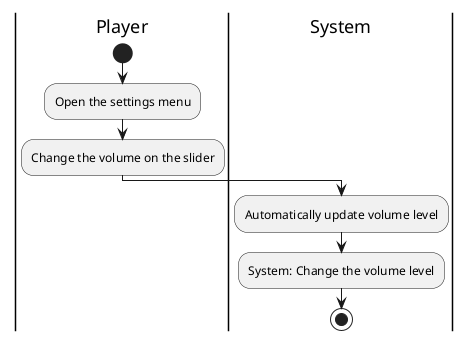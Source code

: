 @startuml changeSoundVolumeUC
|Player|
start
:Open the settings menu;

:Change the volume on the slider;

|System|
:Automatically update volume level;
:System: Change the volume level;
stop
@enduml
